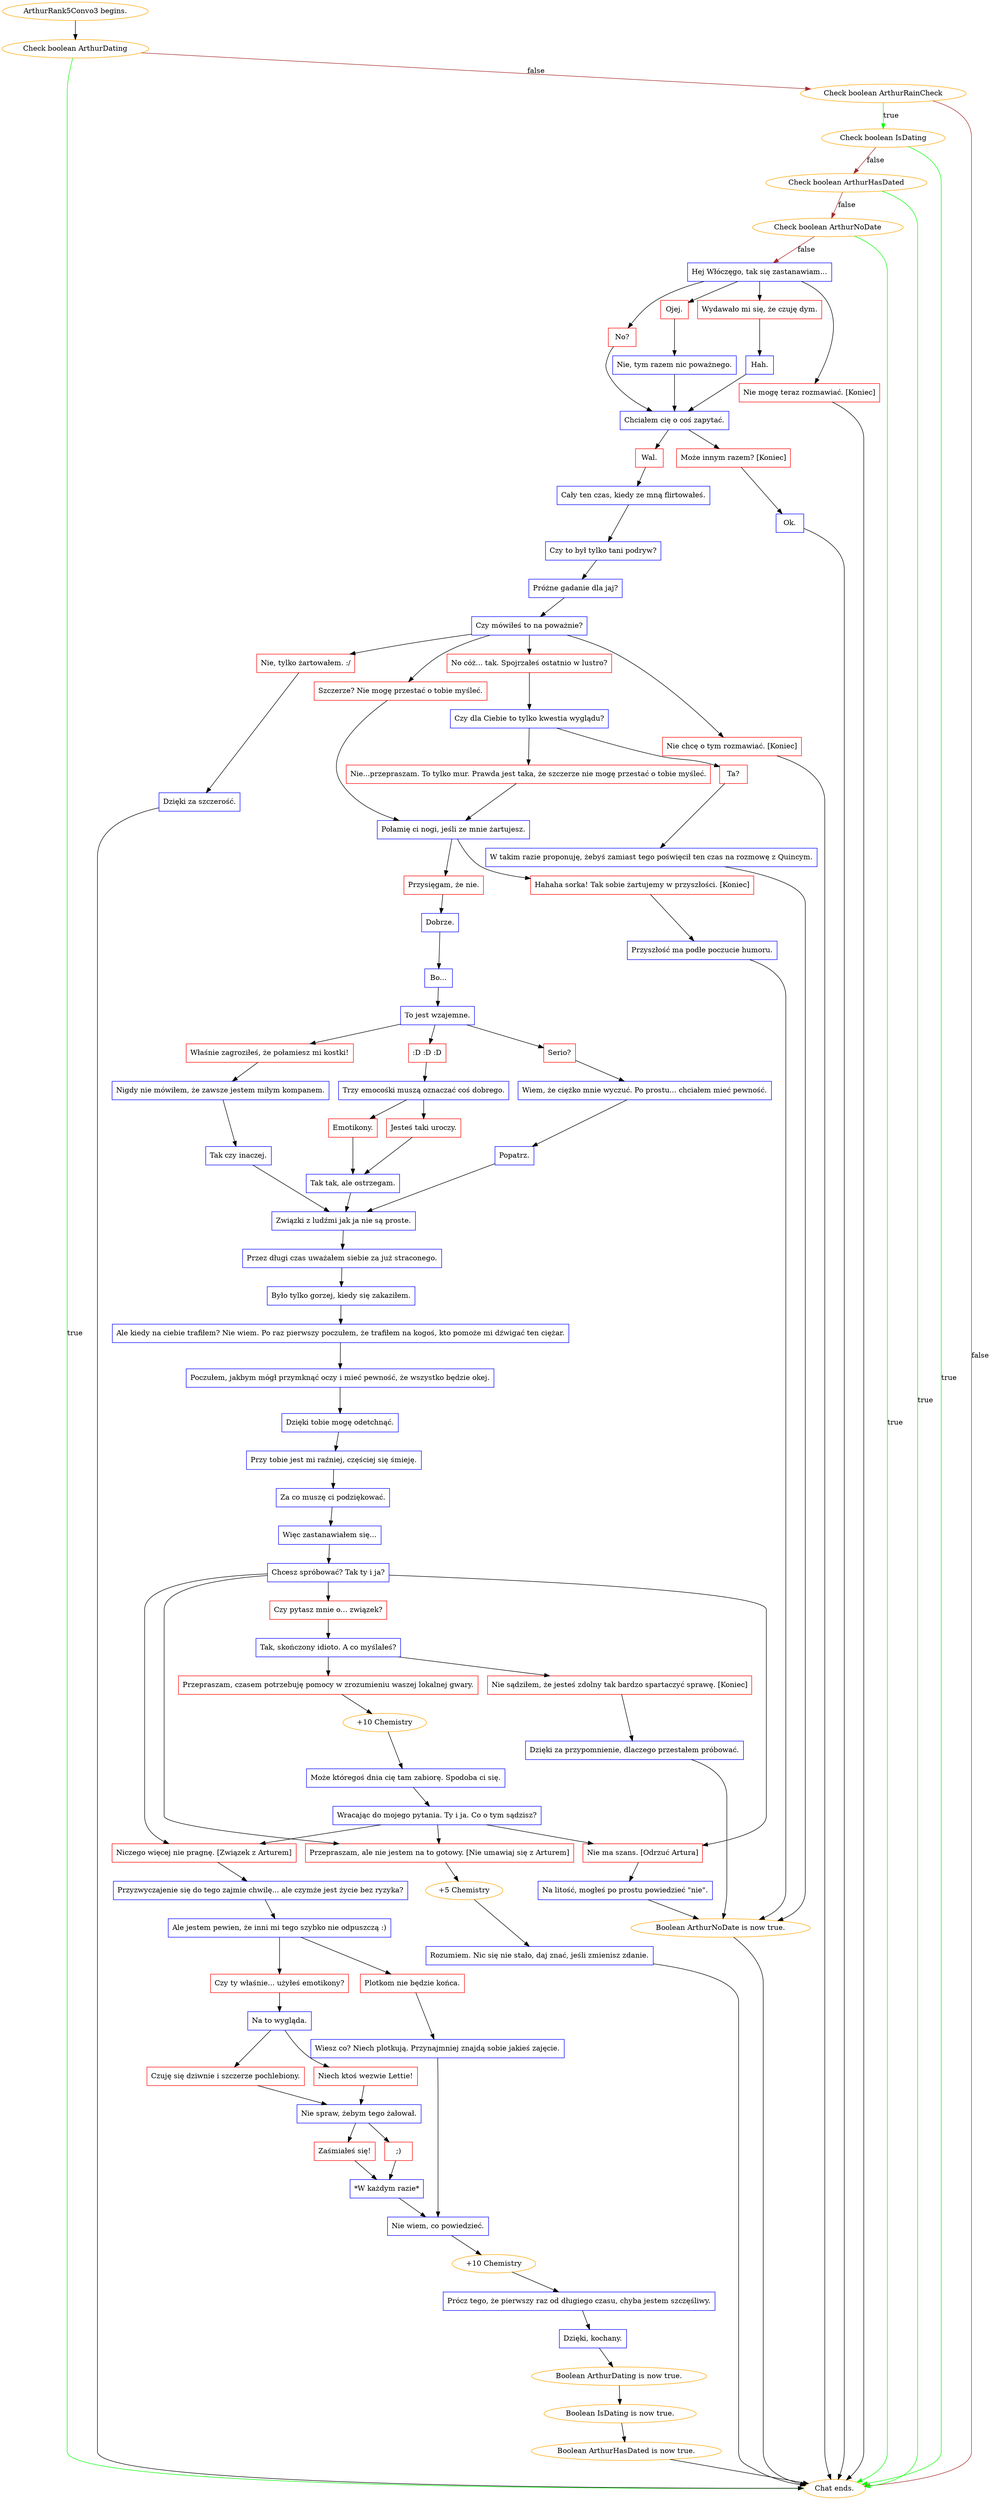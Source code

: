 digraph {
	"ArthurRank5Convo3 begins." [color=orange];
		"ArthurRank5Convo3 begins." -> j2307772633;
	j2307772633 [label="Check boolean ArthurDating",color=orange];
		j2307772633 -> "Chat ends." [label=true,color=green];
		j2307772633 -> j1464481321 [label=false,color=brown];
	"Chat ends." [color=orange];
	j1464481321 [label="Check boolean ArthurRainCheck",color=orange];
		j1464481321 -> j586045322 [label=true,color=green];
		j1464481321 -> "Chat ends." [label=false,color=brown];
	j586045322 [label="Check boolean IsDating",color=orange];
		j586045322 -> "Chat ends." [label=true,color=green];
		j586045322 -> j2297267240 [label=false,color=brown];
	j2297267240 [label="Check boolean ArthurHasDated",color=orange];
		j2297267240 -> "Chat ends." [label=true,color=green];
		j2297267240 -> j3370241513 [label=false,color=brown];
	j3370241513 [label="Check boolean ArthurNoDate",color=orange];
		j3370241513 -> "Chat ends." [label=true,color=green];
		j3370241513 -> j1598716564 [label=false,color=brown];
	j1598716564 [label="Hej Włóczęgo, tak się zastanawiam...",shape=box,color=blue];
		j1598716564 -> j3523012979;
		j1598716564 -> j3855421329;
		j1598716564 -> j3754097135;
		j1598716564 -> j293082910;
	j3523012979 [label="No?",shape=box,color=red];
		j3523012979 -> j892470992;
	j3855421329 [label="Ojej.",shape=box,color=red];
		j3855421329 -> j3143775385;
	j3754097135 [label="Wydawało mi się, że czuję dym.",shape=box,color=red];
		j3754097135 -> j3337644024;
	j293082910 [label="Nie mogę teraz rozmawiać. [Koniec]",shape=box,color=red];
		j293082910 -> "Chat ends.";
	j892470992 [label="Chciałem cię o coś zapytać.",shape=box,color=blue];
		j892470992 -> j1546265808;
		j892470992 -> j1719143754;
	j3143775385 [label="Nie, tym razem nic poważnego.",shape=box,color=blue];
		j3143775385 -> j892470992;
	j3337644024 [label="Hah.",shape=box,color=blue];
		j3337644024 -> j892470992;
	j1546265808 [label="Wal.",shape=box,color=red];
		j1546265808 -> j318079395;
	j1719143754 [label="Może innym razem? [Koniec]",shape=box,color=red];
		j1719143754 -> j3557222210;
	j318079395 [label="Cały ten czas, kiedy ze mną flirtowałeś.",shape=box,color=blue];
		j318079395 -> j1190485090;
	j3557222210 [label="Ok.",shape=box,color=blue];
		j3557222210 -> "Chat ends.";
	j1190485090 [label="Czy to był tylko tani podryw?",shape=box,color=blue];
		j1190485090 -> j3393318148;
	j3393318148 [label="Próżne gadanie dla jaj?",shape=box,color=blue];
		j3393318148 -> j2239460051;
	j2239460051 [label="Czy mówiłeś to na poważnie?",shape=box,color=blue];
		j2239460051 -> j1277144766;
		j2239460051 -> j3872003283;
		j2239460051 -> j963671850;
		j2239460051 -> j4090134900;
	j1277144766 [label="Nie, tylko żartowałem. :/",shape=box,color=red];
		j1277144766 -> j1306968749;
	j3872003283 [label="No cóż... tak. Spojrzałeś ostatnio w lustro?",shape=box,color=red];
		j3872003283 -> j2214646986;
	j963671850 [label="Szczerze? Nie mogę przestać o tobie myśleć.",shape=box,color=red];
		j963671850 -> j2121509365;
	j4090134900 [label="Nie chcę o tym rozmawiać. [Koniec]",shape=box,color=red];
		j4090134900 -> "Chat ends.";
	j1306968749 [label="Dzięki za szczerość.",shape=box,color=blue];
		j1306968749 -> "Chat ends.";
	j2214646986 [label="Czy dla Ciebie to tylko kwestia wyglądu?",shape=box,color=blue];
		j2214646986 -> j1987491277;
		j2214646986 -> j295914588;
	j2121509365 [label="Połamię ci nogi, jeśli ze mnie żartujesz.",shape=box,color=blue];
		j2121509365 -> j787081087;
		j2121509365 -> j3478707962;
	j1987491277 [label="Ta?",shape=box,color=red];
		j1987491277 -> j1417420398;
	j295914588 [label="Nie...przepraszam. To tylko mur. Prawda jest taka, że szczerze nie mogę przestać o tobie myśleć.",shape=box,color=red];
		j295914588 -> j2121509365;
	j787081087 [label="Przysięgam, że nie.",shape=box,color=red];
		j787081087 -> j2535514589;
	j3478707962 [label="Hahaha sorka! Tak sobie żartujemy w przyszłości. [Koniec]",shape=box,color=red];
		j3478707962 -> j1510609932;
	j1417420398 [label="W takim razie proponuję, żebyś zamiast tego poświęcił ten czas na rozmowę z Quincym.",shape=box,color=blue];
		j1417420398 -> j2533691464;
	j2535514589 [label="Dobrze.",shape=box,color=blue];
		j2535514589 -> j1283242450;
	j1510609932 [label="Przyszłość ma podłe poczucie humoru.",shape=box,color=blue];
		j1510609932 -> j2533691464;
	j2533691464 [label="Boolean ArthurNoDate is now true.",color=orange];
		j2533691464 -> "Chat ends.";
	j1283242450 [label="Bo...",shape=box,color=blue];
		j1283242450 -> j1151485712;
	j1151485712 [label="To jest wzajemne.",shape=box,color=blue];
		j1151485712 -> j2206037140;
		j1151485712 -> j2757222479;
		j1151485712 -> j4262609103;
	j2206037140 [label="Serio?",shape=box,color=red];
		j2206037140 -> j1954215053;
	j2757222479 [label=":D :D :D",shape=box,color=red];
		j2757222479 -> j3135862103;
	j4262609103 [label="Właśnie zagroziłeś, że połamiesz mi kostki!",shape=box,color=red];
		j4262609103 -> j3979344435;
	j1954215053 [label="Wiem, że ciężko mnie wyczuć. Po prostu... chciałem mieć pewność.",shape=box,color=blue];
		j1954215053 -> j2988772989;
	j3135862103 [label="Trzy emocośki muszą oznaczać coś dobrego.",shape=box,color=blue];
		j3135862103 -> j3182989327;
		j3135862103 -> j2913693759;
	j3979344435 [label="Nigdy nie mówiłem, że zawsze jestem miłym kompanem.",shape=box,color=blue];
		j3979344435 -> j2615886725;
	j2988772989 [label="Popatrz.",shape=box,color=blue];
		j2988772989 -> j3550531751;
	j3182989327 [label="Emotikony.",shape=box,color=red];
		j3182989327 -> j1934491728;
	j2913693759 [label="Jesteś taki uroczy.",shape=box,color=red];
		j2913693759 -> j1934491728;
	j2615886725 [label="Tak czy inaczej.",shape=box,color=blue];
		j2615886725 -> j3550531751;
	j3550531751 [label="Związki z ludźmi jak ja nie są proste.",shape=box,color=blue];
		j3550531751 -> j2579741446;
	j1934491728 [label="Tak tak, ale ostrzegam.",shape=box,color=blue];
		j1934491728 -> j3550531751;
	j2579741446 [label="Przez długi czas uważałem siebie za już straconego.",shape=box,color=blue];
		j2579741446 -> j2508103369;
	j2508103369 [label="Było tylko gorzej, kiedy się zakaziłem.",shape=box,color=blue];
		j2508103369 -> j2056934334;
	j2056934334 [label="Ale kiedy na ciebie trafiłem? Nie wiem. Po raz pierwszy poczułem, że trafiłem na kogoś, kto pomoże mi dźwigać ten ciężar.",shape=box,color=blue];
		j2056934334 -> j3091814152;
	j3091814152 [label="Poczułem, jakbym mógł przymknąć oczy i mieć pewność, że wszystko będzie okej.",shape=box,color=blue];
		j3091814152 -> j1897471324;
	j1897471324 [label="Dzięki tobie mogę odetchnąć.",shape=box,color=blue];
		j1897471324 -> j1685517197;
	j1685517197 [label="Przy tobie jest mi raźniej, częściej się śmieję.",shape=box,color=blue];
		j1685517197 -> j89138189;
	j89138189 [label="Za co muszę ci podziękować.",shape=box,color=blue];
		j89138189 -> j2059422725;
	j2059422725 [label="Więc zastanawiałem się...",shape=box,color=blue];
		j2059422725 -> j729566944;
	j729566944 [label="Chcesz spróbować? Tak ty i ja?",shape=box,color=blue];
		j729566944 -> j897677593;
		j729566944 -> j2115974042;
		j729566944 -> j510806719;
		j729566944 -> j3626962176;
	j897677593 [label="Czy pytasz mnie o... związek?",shape=box,color=red];
		j897677593 -> j1712264282;
	j2115974042 [label="Niczego więcej nie pragnę. [Związek z Arturem]",shape=box,color=red];
		j2115974042 -> j4241752251;
	j510806719 [label="Przepraszam, ale nie jestem na to gotowy. [Nie umawiaj się z Arturem]",shape=box,color=red];
		j510806719 -> j291700848;
	j3626962176 [label="Nie ma szans. [Odrzuć Artura]",shape=box,color=red];
		j3626962176 -> j1739062037;
	j1712264282 [label="Tak, skończony idioto. A co myślałeś?",shape=box,color=blue];
		j1712264282 -> j220386223;
		j1712264282 -> j3295759230;
	j4241752251 [label="Przyzwyczajenie się do tego zajmie chwilę... ale czymże jest życie bez ryzyka?",shape=box,color=blue];
		j4241752251 -> j2002270549;
	j291700848 [label="+5 Chemistry",color=orange];
		j291700848 -> j1772352716;
	j1739062037 [label="Na litość, mogłeś po prostu powiedzieć \"nie\".",shape=box,color=blue];
		j1739062037 -> j2533691464;
	j220386223 [label="Przepraszam, czasem potrzebuję pomocy w zrozumieniu waszej lokalnej gwary.",shape=box,color=red];
		j220386223 -> j4012702878;
	j3295759230 [label="Nie sądziłem, że jesteś zdolny tak bardzo spartaczyć sprawę. [Koniec]",shape=box,color=red];
		j3295759230 -> j2481484101;
	j2002270549 [label="Ale jestem pewien, że inni mi tego szybko nie odpuszczą :)",shape=box,color=blue];
		j2002270549 -> j1852933648;
		j2002270549 -> j1727458055;
	j1772352716 [label="Rozumiem. Nic się nie stało, daj znać, jeśli zmienisz zdanie.",shape=box,color=blue];
		j1772352716 -> "Chat ends.";
	j4012702878 [label="+10 Chemistry",color=orange];
		j4012702878 -> j104168865;
	j2481484101 [label="Dzięki za przypomnienie, dlaczego przestałem próbować.",shape=box,color=blue];
		j2481484101 -> j2533691464;
	j1852933648 [label="Plotkom nie będzie końca.",shape=box,color=red];
		j1852933648 -> j16612772;
	j1727458055 [label="Czy ty właśnie... użyłeś emotikony?",shape=box,color=red];
		j1727458055 -> j1521811156;
	j104168865 [label="Może któregoś dnia cię tam zabiorę. Spodoba ci się.",shape=box,color=blue];
		j104168865 -> j694113065;
	j16612772 [label="Wiesz co? Niech plotkują. Przynajmniej znajdą sobie jakieś zajęcie.",shape=box,color=blue];
		j16612772 -> j2594097510;
	j1521811156 [label="Na to wygląda.",shape=box,color=blue];
		j1521811156 -> j1732334887;
		j1521811156 -> j755321602;
	j694113065 [label="Wracając do mojego pytania. Ty i ja. Co o tym sądzisz?",shape=box,color=blue];
		j694113065 -> j2115974042;
		j694113065 -> j510806719;
		j694113065 -> j3626962176;
	j2594097510 [label="Nie wiem, co powiedzieć.",shape=box,color=blue];
		j2594097510 -> j1616099034;
	j1732334887 [label="Czuję się dziwnie i szczerze pochlebiony.",shape=box,color=red];
		j1732334887 -> j1371753509;
	j755321602 [label="Niech ktoś wezwie Lettie!",shape=box,color=red];
		j755321602 -> j1371753509;
	j1616099034 [label="+10 Chemistry",color=orange];
		j1616099034 -> j474175657;
	j1371753509 [label="Nie spraw, żebym tego żałował.",shape=box,color=blue];
		j1371753509 -> j4060812102;
		j1371753509 -> j3771562459;
	j474175657 [label="Prócz tego, że pierwszy raz od długiego czasu, chyba jestem szczęśliwy.",shape=box,color=blue];
		j474175657 -> j281942855;
	j4060812102 [label="Zaśmiałeś się!",shape=box,color=red];
		j4060812102 -> j868545580;
	j3771562459 [label=";)",shape=box,color=red];
		j3771562459 -> j868545580;
	j281942855 [label="Dzięki, kochany.",shape=box,color=blue];
		j281942855 -> j3371696257;
	j868545580 [label="*W każdym razie*",shape=box,color=blue];
		j868545580 -> j2594097510;
	j3371696257 [label="Boolean ArthurDating is now true.",color=orange];
		j3371696257 -> j3139269659;
	j3139269659 [label="Boolean IsDating is now true.",color=orange];
		j3139269659 -> j3103123730;
	j3103123730 [label="Boolean ArthurHasDated is now true.",color=orange];
		j3103123730 -> "Chat ends.";
}